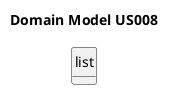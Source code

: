 @startuml
skinparam monochrome true
skinparam packageStyle rectangle
skinparam shadowing false

skinparam classAttributeIconSize 0

hide circle
hide methods

title Domain Model US008

class list {

}

@enduml